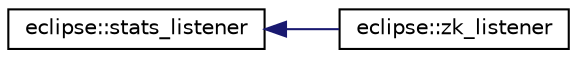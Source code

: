 digraph "Graphical Class Hierarchy"
{
  edge [fontname="Helvetica",fontsize="10",labelfontname="Helvetica",labelfontsize="10"];
  node [fontname="Helvetica",fontsize="10",shape=record];
  rankdir="LR";
  Node1 [label="eclipse::stats_listener",height=0.2,width=0.4,color="black", fillcolor="white", style="filled",URL="$classeclipse_1_1stats__listener.html"];
  Node1 -> Node2 [dir="back",color="midnightblue",fontsize="10",style="solid",fontname="Helvetica"];
  Node2 [label="eclipse::zk_listener",height=0.2,width=0.4,color="black", fillcolor="white", style="filled",URL="$classeclipse_1_1zk__listener.html"];
}
